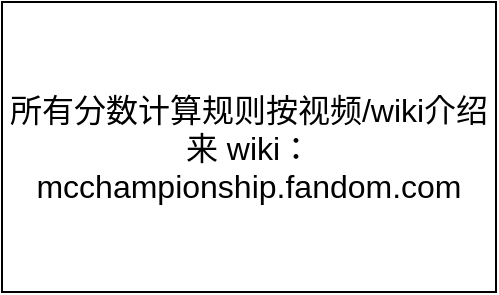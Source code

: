 <mxfile version="22.1.3" type="github">
  <diagram name="第 1 页" id="YeK6gRNvZPkMsStAg_PM">
    <mxGraphModel dx="152" dy="493" grid="0" gridSize="10" guides="1" tooltips="1" connect="1" arrows="1" fold="1" page="0" pageScale="1" pageWidth="827" pageHeight="1169" math="0" shadow="0">
      <root>
        <mxCell id="0" />
        <mxCell id="1" parent="0" />
        <mxCell id="add2hIQv3je6148XZHiO-1" value="所有分数计算规则按视频/wiki介绍来 wiki：mcchampionship.fandom.com" style="whiteSpace=wrap;html=1;fontSize=16;" vertex="1" parent="1">
          <mxGeometry x="121" y="19" width="247" height="145" as="geometry" />
        </mxCell>
      </root>
    </mxGraphModel>
  </diagram>
</mxfile>
